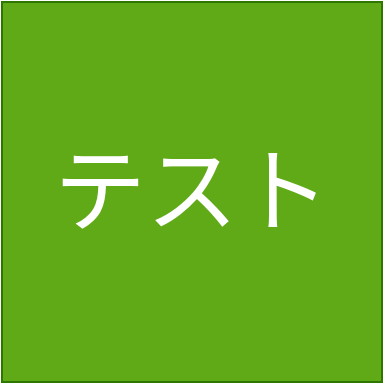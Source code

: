 <mxfile>
    <diagram id="2ipabl3z1-TlhFkFCwg1" name="ページ1">
        <mxGraphModel dx="504" dy="764" grid="1" gridSize="10" guides="1" tooltips="1" connect="1" arrows="1" fold="1" page="1" pageScale="1" pageWidth="827" pageHeight="1169" math="0" shadow="0">
            <root>
                <mxCell id="0"/>
                <mxCell id="1" parent="0"/>
                <mxCell id="2" value="&lt;font style=&quot;font-size: 46px;&quot;&gt;テスト&lt;/font&gt;" style="whiteSpace=wrap;html=1;aspect=fixed;fillColor=#60a917;fontColor=#ffffff;strokeColor=#2D7600;" vertex="1" parent="1">
                    <mxGeometry x="50" y="60" width="190" height="190" as="geometry"/>
                </mxCell>
            </root>
        </mxGraphModel>
    </diagram>
</mxfile>